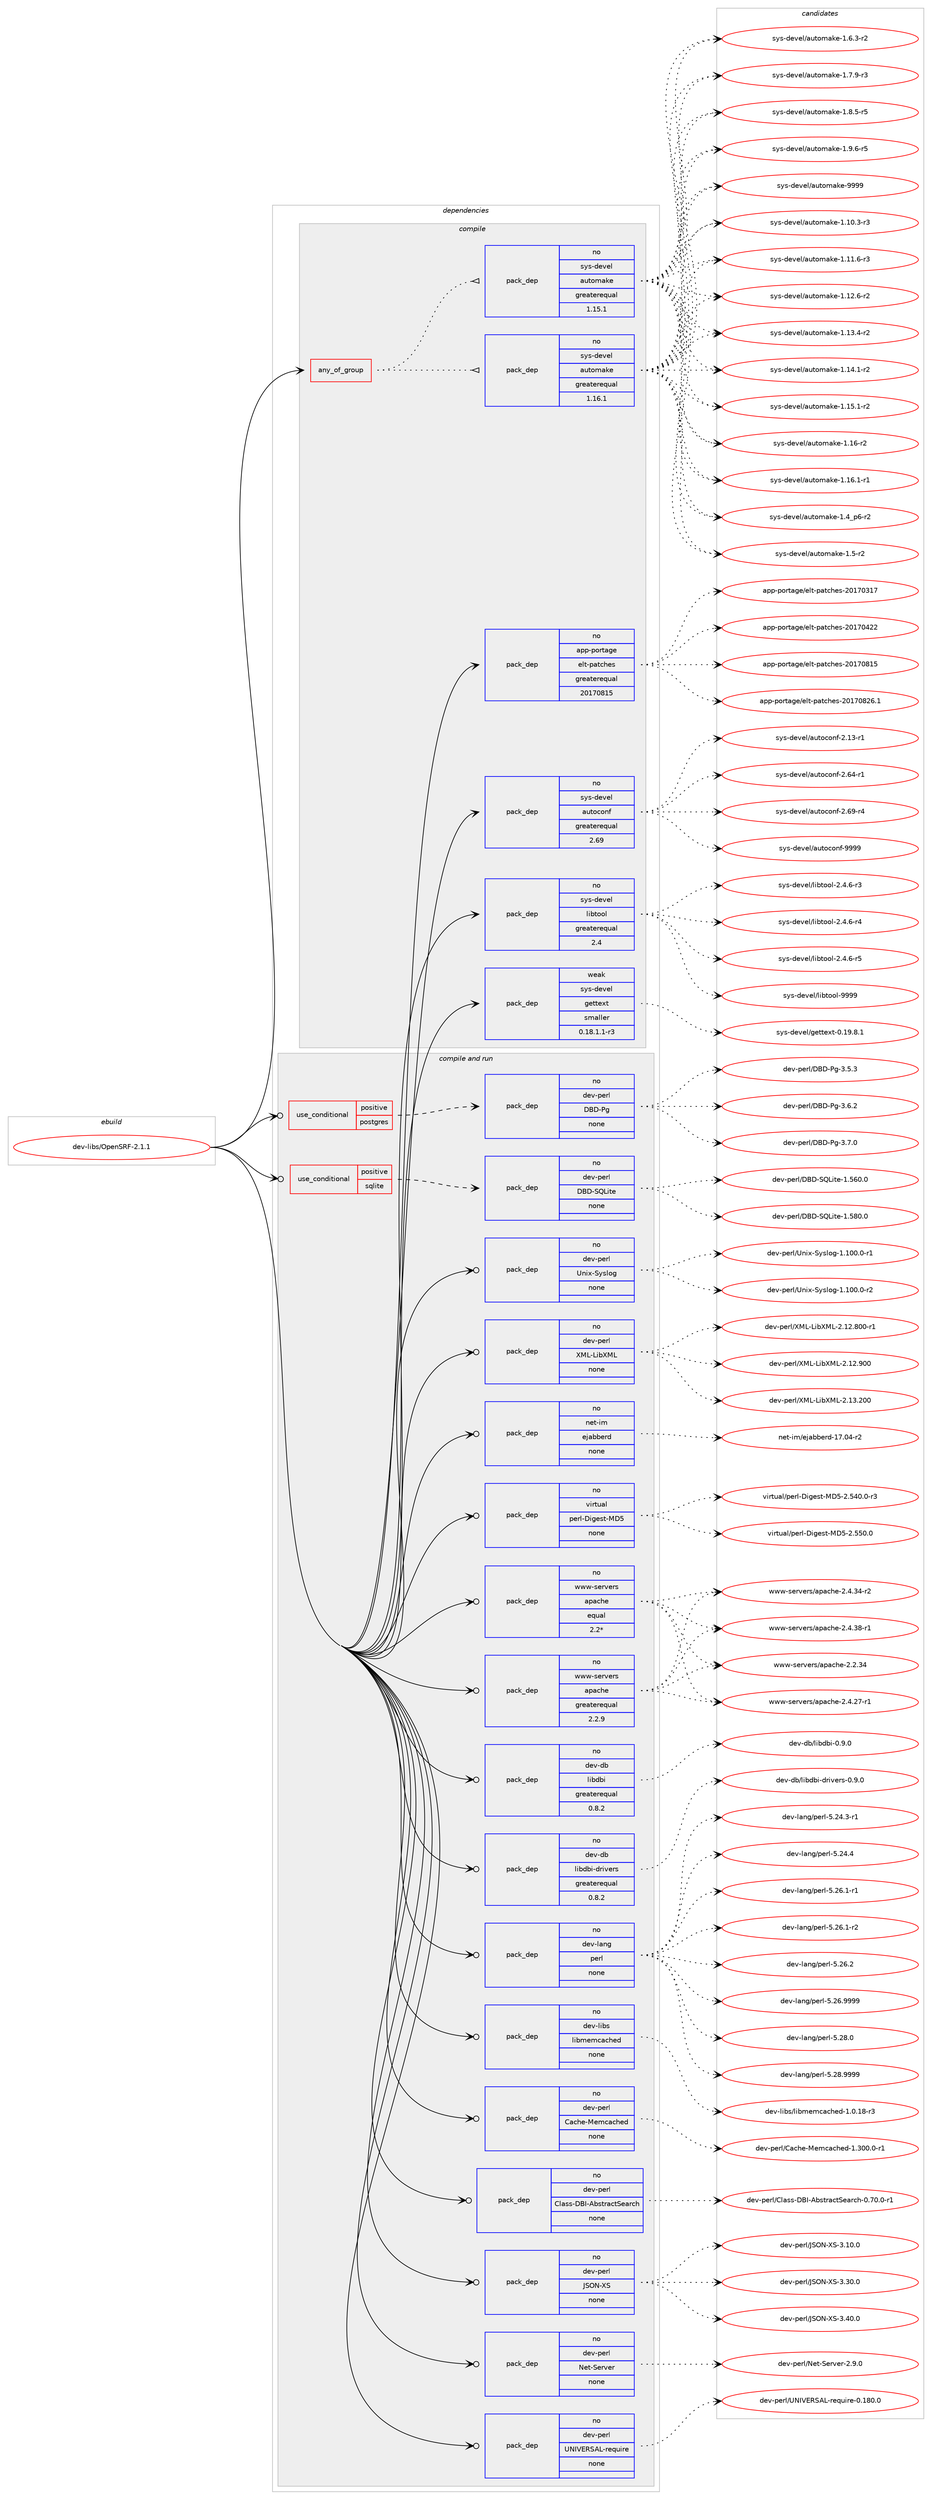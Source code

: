 digraph prolog {

# *************
# Graph options
# *************

newrank=true;
concentrate=true;
compound=true;
graph [rankdir=LR,fontname=Helvetica,fontsize=10,ranksep=1.5];#, ranksep=2.5, nodesep=0.2];
edge  [arrowhead=vee];
node  [fontname=Helvetica,fontsize=10];

# **********
# The ebuild
# **********

subgraph cluster_leftcol {
color=gray;
rank=same;
label=<<i>ebuild</i>>;
id [label="dev-libs/OpenSRF-2.1.1", color=red, width=4, href="../dev-libs/OpenSRF-2.1.1.svg"];
}

# ****************
# The dependencies
# ****************

subgraph cluster_midcol {
color=gray;
label=<<i>dependencies</i>>;
subgraph cluster_compile {
fillcolor="#eeeeee";
style=filled;
label=<<i>compile</i>>;
subgraph any22094 {
dependency1363913 [label=<<TABLE BORDER="0" CELLBORDER="1" CELLSPACING="0" CELLPADDING="4"><TR><TD CELLPADDING="10">any_of_group</TD></TR></TABLE>>, shape=none, color=red];subgraph pack976092 {
dependency1363914 [label=<<TABLE BORDER="0" CELLBORDER="1" CELLSPACING="0" CELLPADDING="4" WIDTH="220"><TR><TD ROWSPAN="6" CELLPADDING="30">pack_dep</TD></TR><TR><TD WIDTH="110">no</TD></TR><TR><TD>sys-devel</TD></TR><TR><TD>automake</TD></TR><TR><TD>greaterequal</TD></TR><TR><TD>1.16.1</TD></TR></TABLE>>, shape=none, color=blue];
}
dependency1363913:e -> dependency1363914:w [weight=20,style="dotted",arrowhead="oinv"];
subgraph pack976093 {
dependency1363915 [label=<<TABLE BORDER="0" CELLBORDER="1" CELLSPACING="0" CELLPADDING="4" WIDTH="220"><TR><TD ROWSPAN="6" CELLPADDING="30">pack_dep</TD></TR><TR><TD WIDTH="110">no</TD></TR><TR><TD>sys-devel</TD></TR><TR><TD>automake</TD></TR><TR><TD>greaterequal</TD></TR><TR><TD>1.15.1</TD></TR></TABLE>>, shape=none, color=blue];
}
dependency1363913:e -> dependency1363915:w [weight=20,style="dotted",arrowhead="oinv"];
}
id:e -> dependency1363913:w [weight=20,style="solid",arrowhead="vee"];
subgraph pack976094 {
dependency1363916 [label=<<TABLE BORDER="0" CELLBORDER="1" CELLSPACING="0" CELLPADDING="4" WIDTH="220"><TR><TD ROWSPAN="6" CELLPADDING="30">pack_dep</TD></TR><TR><TD WIDTH="110">no</TD></TR><TR><TD>app-portage</TD></TR><TR><TD>elt-patches</TD></TR><TR><TD>greaterequal</TD></TR><TR><TD>20170815</TD></TR></TABLE>>, shape=none, color=blue];
}
id:e -> dependency1363916:w [weight=20,style="solid",arrowhead="vee"];
subgraph pack976095 {
dependency1363917 [label=<<TABLE BORDER="0" CELLBORDER="1" CELLSPACING="0" CELLPADDING="4" WIDTH="220"><TR><TD ROWSPAN="6" CELLPADDING="30">pack_dep</TD></TR><TR><TD WIDTH="110">no</TD></TR><TR><TD>sys-devel</TD></TR><TR><TD>autoconf</TD></TR><TR><TD>greaterequal</TD></TR><TR><TD>2.69</TD></TR></TABLE>>, shape=none, color=blue];
}
id:e -> dependency1363917:w [weight=20,style="solid",arrowhead="vee"];
subgraph pack976096 {
dependency1363918 [label=<<TABLE BORDER="0" CELLBORDER="1" CELLSPACING="0" CELLPADDING="4" WIDTH="220"><TR><TD ROWSPAN="6" CELLPADDING="30">pack_dep</TD></TR><TR><TD WIDTH="110">no</TD></TR><TR><TD>sys-devel</TD></TR><TR><TD>libtool</TD></TR><TR><TD>greaterequal</TD></TR><TR><TD>2.4</TD></TR></TABLE>>, shape=none, color=blue];
}
id:e -> dependency1363918:w [weight=20,style="solid",arrowhead="vee"];
subgraph pack976097 {
dependency1363919 [label=<<TABLE BORDER="0" CELLBORDER="1" CELLSPACING="0" CELLPADDING="4" WIDTH="220"><TR><TD ROWSPAN="6" CELLPADDING="30">pack_dep</TD></TR><TR><TD WIDTH="110">weak</TD></TR><TR><TD>sys-devel</TD></TR><TR><TD>gettext</TD></TR><TR><TD>smaller</TD></TR><TR><TD>0.18.1.1-r3</TD></TR></TABLE>>, shape=none, color=blue];
}
id:e -> dependency1363919:w [weight=20,style="solid",arrowhead="vee"];
}
subgraph cluster_compileandrun {
fillcolor="#eeeeee";
style=filled;
label=<<i>compile and run</i>>;
subgraph cond365175 {
dependency1363920 [label=<<TABLE BORDER="0" CELLBORDER="1" CELLSPACING="0" CELLPADDING="4"><TR><TD ROWSPAN="3" CELLPADDING="10">use_conditional</TD></TR><TR><TD>positive</TD></TR><TR><TD>postgres</TD></TR></TABLE>>, shape=none, color=red];
subgraph pack976098 {
dependency1363921 [label=<<TABLE BORDER="0" CELLBORDER="1" CELLSPACING="0" CELLPADDING="4" WIDTH="220"><TR><TD ROWSPAN="6" CELLPADDING="30">pack_dep</TD></TR><TR><TD WIDTH="110">no</TD></TR><TR><TD>dev-perl</TD></TR><TR><TD>DBD-Pg</TD></TR><TR><TD>none</TD></TR><TR><TD></TD></TR></TABLE>>, shape=none, color=blue];
}
dependency1363920:e -> dependency1363921:w [weight=20,style="dashed",arrowhead="vee"];
}
id:e -> dependency1363920:w [weight=20,style="solid",arrowhead="odotvee"];
subgraph cond365176 {
dependency1363922 [label=<<TABLE BORDER="0" CELLBORDER="1" CELLSPACING="0" CELLPADDING="4"><TR><TD ROWSPAN="3" CELLPADDING="10">use_conditional</TD></TR><TR><TD>positive</TD></TR><TR><TD>sqlite</TD></TR></TABLE>>, shape=none, color=red];
subgraph pack976099 {
dependency1363923 [label=<<TABLE BORDER="0" CELLBORDER="1" CELLSPACING="0" CELLPADDING="4" WIDTH="220"><TR><TD ROWSPAN="6" CELLPADDING="30">pack_dep</TD></TR><TR><TD WIDTH="110">no</TD></TR><TR><TD>dev-perl</TD></TR><TR><TD>DBD-SQLite</TD></TR><TR><TD>none</TD></TR><TR><TD></TD></TR></TABLE>>, shape=none, color=blue];
}
dependency1363922:e -> dependency1363923:w [weight=20,style="dashed",arrowhead="vee"];
}
id:e -> dependency1363922:w [weight=20,style="solid",arrowhead="odotvee"];
subgraph pack976100 {
dependency1363924 [label=<<TABLE BORDER="0" CELLBORDER="1" CELLSPACING="0" CELLPADDING="4" WIDTH="220"><TR><TD ROWSPAN="6" CELLPADDING="30">pack_dep</TD></TR><TR><TD WIDTH="110">no</TD></TR><TR><TD>dev-db</TD></TR><TR><TD>libdbi</TD></TR><TR><TD>greaterequal</TD></TR><TR><TD>0.8.2</TD></TR></TABLE>>, shape=none, color=blue];
}
id:e -> dependency1363924:w [weight=20,style="solid",arrowhead="odotvee"];
subgraph pack976101 {
dependency1363925 [label=<<TABLE BORDER="0" CELLBORDER="1" CELLSPACING="0" CELLPADDING="4" WIDTH="220"><TR><TD ROWSPAN="6" CELLPADDING="30">pack_dep</TD></TR><TR><TD WIDTH="110">no</TD></TR><TR><TD>dev-db</TD></TR><TR><TD>libdbi-drivers</TD></TR><TR><TD>greaterequal</TD></TR><TR><TD>0.8.2</TD></TR></TABLE>>, shape=none, color=blue];
}
id:e -> dependency1363925:w [weight=20,style="solid",arrowhead="odotvee"];
subgraph pack976102 {
dependency1363926 [label=<<TABLE BORDER="0" CELLBORDER="1" CELLSPACING="0" CELLPADDING="4" WIDTH="220"><TR><TD ROWSPAN="6" CELLPADDING="30">pack_dep</TD></TR><TR><TD WIDTH="110">no</TD></TR><TR><TD>dev-lang</TD></TR><TR><TD>perl</TD></TR><TR><TD>none</TD></TR><TR><TD></TD></TR></TABLE>>, shape=none, color=blue];
}
id:e -> dependency1363926:w [weight=20,style="solid",arrowhead="odotvee"];
subgraph pack976103 {
dependency1363927 [label=<<TABLE BORDER="0" CELLBORDER="1" CELLSPACING="0" CELLPADDING="4" WIDTH="220"><TR><TD ROWSPAN="6" CELLPADDING="30">pack_dep</TD></TR><TR><TD WIDTH="110">no</TD></TR><TR><TD>dev-libs</TD></TR><TR><TD>libmemcached</TD></TR><TR><TD>none</TD></TR><TR><TD></TD></TR></TABLE>>, shape=none, color=blue];
}
id:e -> dependency1363927:w [weight=20,style="solid",arrowhead="odotvee"];
subgraph pack976104 {
dependency1363928 [label=<<TABLE BORDER="0" CELLBORDER="1" CELLSPACING="0" CELLPADDING="4" WIDTH="220"><TR><TD ROWSPAN="6" CELLPADDING="30">pack_dep</TD></TR><TR><TD WIDTH="110">no</TD></TR><TR><TD>dev-perl</TD></TR><TR><TD>Cache-Memcached</TD></TR><TR><TD>none</TD></TR><TR><TD></TD></TR></TABLE>>, shape=none, color=blue];
}
id:e -> dependency1363928:w [weight=20,style="solid",arrowhead="odotvee"];
subgraph pack976105 {
dependency1363929 [label=<<TABLE BORDER="0" CELLBORDER="1" CELLSPACING="0" CELLPADDING="4" WIDTH="220"><TR><TD ROWSPAN="6" CELLPADDING="30">pack_dep</TD></TR><TR><TD WIDTH="110">no</TD></TR><TR><TD>dev-perl</TD></TR><TR><TD>Class-DBI-AbstractSearch</TD></TR><TR><TD>none</TD></TR><TR><TD></TD></TR></TABLE>>, shape=none, color=blue];
}
id:e -> dependency1363929:w [weight=20,style="solid",arrowhead="odotvee"];
subgraph pack976106 {
dependency1363930 [label=<<TABLE BORDER="0" CELLBORDER="1" CELLSPACING="0" CELLPADDING="4" WIDTH="220"><TR><TD ROWSPAN="6" CELLPADDING="30">pack_dep</TD></TR><TR><TD WIDTH="110">no</TD></TR><TR><TD>dev-perl</TD></TR><TR><TD>JSON-XS</TD></TR><TR><TD>none</TD></TR><TR><TD></TD></TR></TABLE>>, shape=none, color=blue];
}
id:e -> dependency1363930:w [weight=20,style="solid",arrowhead="odotvee"];
subgraph pack976107 {
dependency1363931 [label=<<TABLE BORDER="0" CELLBORDER="1" CELLSPACING="0" CELLPADDING="4" WIDTH="220"><TR><TD ROWSPAN="6" CELLPADDING="30">pack_dep</TD></TR><TR><TD WIDTH="110">no</TD></TR><TR><TD>dev-perl</TD></TR><TR><TD>Net-Server</TD></TR><TR><TD>none</TD></TR><TR><TD></TD></TR></TABLE>>, shape=none, color=blue];
}
id:e -> dependency1363931:w [weight=20,style="solid",arrowhead="odotvee"];
subgraph pack976108 {
dependency1363932 [label=<<TABLE BORDER="0" CELLBORDER="1" CELLSPACING="0" CELLPADDING="4" WIDTH="220"><TR><TD ROWSPAN="6" CELLPADDING="30">pack_dep</TD></TR><TR><TD WIDTH="110">no</TD></TR><TR><TD>dev-perl</TD></TR><TR><TD>UNIVERSAL-require</TD></TR><TR><TD>none</TD></TR><TR><TD></TD></TR></TABLE>>, shape=none, color=blue];
}
id:e -> dependency1363932:w [weight=20,style="solid",arrowhead="odotvee"];
subgraph pack976109 {
dependency1363933 [label=<<TABLE BORDER="0" CELLBORDER="1" CELLSPACING="0" CELLPADDING="4" WIDTH="220"><TR><TD ROWSPAN="6" CELLPADDING="30">pack_dep</TD></TR><TR><TD WIDTH="110">no</TD></TR><TR><TD>dev-perl</TD></TR><TR><TD>Unix-Syslog</TD></TR><TR><TD>none</TD></TR><TR><TD></TD></TR></TABLE>>, shape=none, color=blue];
}
id:e -> dependency1363933:w [weight=20,style="solid",arrowhead="odotvee"];
subgraph pack976110 {
dependency1363934 [label=<<TABLE BORDER="0" CELLBORDER="1" CELLSPACING="0" CELLPADDING="4" WIDTH="220"><TR><TD ROWSPAN="6" CELLPADDING="30">pack_dep</TD></TR><TR><TD WIDTH="110">no</TD></TR><TR><TD>dev-perl</TD></TR><TR><TD>XML-LibXML</TD></TR><TR><TD>none</TD></TR><TR><TD></TD></TR></TABLE>>, shape=none, color=blue];
}
id:e -> dependency1363934:w [weight=20,style="solid",arrowhead="odotvee"];
subgraph pack976111 {
dependency1363935 [label=<<TABLE BORDER="0" CELLBORDER="1" CELLSPACING="0" CELLPADDING="4" WIDTH="220"><TR><TD ROWSPAN="6" CELLPADDING="30">pack_dep</TD></TR><TR><TD WIDTH="110">no</TD></TR><TR><TD>net-im</TD></TR><TR><TD>ejabberd</TD></TR><TR><TD>none</TD></TR><TR><TD></TD></TR></TABLE>>, shape=none, color=blue];
}
id:e -> dependency1363935:w [weight=20,style="solid",arrowhead="odotvee"];
subgraph pack976112 {
dependency1363936 [label=<<TABLE BORDER="0" CELLBORDER="1" CELLSPACING="0" CELLPADDING="4" WIDTH="220"><TR><TD ROWSPAN="6" CELLPADDING="30">pack_dep</TD></TR><TR><TD WIDTH="110">no</TD></TR><TR><TD>virtual</TD></TR><TR><TD>perl-Digest-MD5</TD></TR><TR><TD>none</TD></TR><TR><TD></TD></TR></TABLE>>, shape=none, color=blue];
}
id:e -> dependency1363936:w [weight=20,style="solid",arrowhead="odotvee"];
subgraph pack976113 {
dependency1363937 [label=<<TABLE BORDER="0" CELLBORDER="1" CELLSPACING="0" CELLPADDING="4" WIDTH="220"><TR><TD ROWSPAN="6" CELLPADDING="30">pack_dep</TD></TR><TR><TD WIDTH="110">no</TD></TR><TR><TD>www-servers</TD></TR><TR><TD>apache</TD></TR><TR><TD>equal</TD></TR><TR><TD>2.2*</TD></TR></TABLE>>, shape=none, color=blue];
}
id:e -> dependency1363937:w [weight=20,style="solid",arrowhead="odotvee"];
subgraph pack976114 {
dependency1363938 [label=<<TABLE BORDER="0" CELLBORDER="1" CELLSPACING="0" CELLPADDING="4" WIDTH="220"><TR><TD ROWSPAN="6" CELLPADDING="30">pack_dep</TD></TR><TR><TD WIDTH="110">no</TD></TR><TR><TD>www-servers</TD></TR><TR><TD>apache</TD></TR><TR><TD>greaterequal</TD></TR><TR><TD>2.2.9</TD></TR></TABLE>>, shape=none, color=blue];
}
id:e -> dependency1363938:w [weight=20,style="solid",arrowhead="odotvee"];
}
subgraph cluster_run {
fillcolor="#eeeeee";
style=filled;
label=<<i>run</i>>;
}
}

# **************
# The candidates
# **************

subgraph cluster_choices {
rank=same;
color=gray;
label=<<i>candidates</i>>;

subgraph choice976092 {
color=black;
nodesep=1;
choice11512111545100101118101108479711711611110997107101454946494846514511451 [label="sys-devel/automake-1.10.3-r3", color=red, width=4,href="../sys-devel/automake-1.10.3-r3.svg"];
choice11512111545100101118101108479711711611110997107101454946494946544511451 [label="sys-devel/automake-1.11.6-r3", color=red, width=4,href="../sys-devel/automake-1.11.6-r3.svg"];
choice11512111545100101118101108479711711611110997107101454946495046544511450 [label="sys-devel/automake-1.12.6-r2", color=red, width=4,href="../sys-devel/automake-1.12.6-r2.svg"];
choice11512111545100101118101108479711711611110997107101454946495146524511450 [label="sys-devel/automake-1.13.4-r2", color=red, width=4,href="../sys-devel/automake-1.13.4-r2.svg"];
choice11512111545100101118101108479711711611110997107101454946495246494511450 [label="sys-devel/automake-1.14.1-r2", color=red, width=4,href="../sys-devel/automake-1.14.1-r2.svg"];
choice11512111545100101118101108479711711611110997107101454946495346494511450 [label="sys-devel/automake-1.15.1-r2", color=red, width=4,href="../sys-devel/automake-1.15.1-r2.svg"];
choice1151211154510010111810110847971171161111099710710145494649544511450 [label="sys-devel/automake-1.16-r2", color=red, width=4,href="../sys-devel/automake-1.16-r2.svg"];
choice11512111545100101118101108479711711611110997107101454946495446494511449 [label="sys-devel/automake-1.16.1-r1", color=red, width=4,href="../sys-devel/automake-1.16.1-r1.svg"];
choice115121115451001011181011084797117116111109971071014549465295112544511450 [label="sys-devel/automake-1.4_p6-r2", color=red, width=4,href="../sys-devel/automake-1.4_p6-r2.svg"];
choice11512111545100101118101108479711711611110997107101454946534511450 [label="sys-devel/automake-1.5-r2", color=red, width=4,href="../sys-devel/automake-1.5-r2.svg"];
choice115121115451001011181011084797117116111109971071014549465446514511450 [label="sys-devel/automake-1.6.3-r2", color=red, width=4,href="../sys-devel/automake-1.6.3-r2.svg"];
choice115121115451001011181011084797117116111109971071014549465546574511451 [label="sys-devel/automake-1.7.9-r3", color=red, width=4,href="../sys-devel/automake-1.7.9-r3.svg"];
choice115121115451001011181011084797117116111109971071014549465646534511453 [label="sys-devel/automake-1.8.5-r5", color=red, width=4,href="../sys-devel/automake-1.8.5-r5.svg"];
choice115121115451001011181011084797117116111109971071014549465746544511453 [label="sys-devel/automake-1.9.6-r5", color=red, width=4,href="../sys-devel/automake-1.9.6-r5.svg"];
choice115121115451001011181011084797117116111109971071014557575757 [label="sys-devel/automake-9999", color=red, width=4,href="../sys-devel/automake-9999.svg"];
dependency1363914:e -> choice11512111545100101118101108479711711611110997107101454946494846514511451:w [style=dotted,weight="100"];
dependency1363914:e -> choice11512111545100101118101108479711711611110997107101454946494946544511451:w [style=dotted,weight="100"];
dependency1363914:e -> choice11512111545100101118101108479711711611110997107101454946495046544511450:w [style=dotted,weight="100"];
dependency1363914:e -> choice11512111545100101118101108479711711611110997107101454946495146524511450:w [style=dotted,weight="100"];
dependency1363914:e -> choice11512111545100101118101108479711711611110997107101454946495246494511450:w [style=dotted,weight="100"];
dependency1363914:e -> choice11512111545100101118101108479711711611110997107101454946495346494511450:w [style=dotted,weight="100"];
dependency1363914:e -> choice1151211154510010111810110847971171161111099710710145494649544511450:w [style=dotted,weight="100"];
dependency1363914:e -> choice11512111545100101118101108479711711611110997107101454946495446494511449:w [style=dotted,weight="100"];
dependency1363914:e -> choice115121115451001011181011084797117116111109971071014549465295112544511450:w [style=dotted,weight="100"];
dependency1363914:e -> choice11512111545100101118101108479711711611110997107101454946534511450:w [style=dotted,weight="100"];
dependency1363914:e -> choice115121115451001011181011084797117116111109971071014549465446514511450:w [style=dotted,weight="100"];
dependency1363914:e -> choice115121115451001011181011084797117116111109971071014549465546574511451:w [style=dotted,weight="100"];
dependency1363914:e -> choice115121115451001011181011084797117116111109971071014549465646534511453:w [style=dotted,weight="100"];
dependency1363914:e -> choice115121115451001011181011084797117116111109971071014549465746544511453:w [style=dotted,weight="100"];
dependency1363914:e -> choice115121115451001011181011084797117116111109971071014557575757:w [style=dotted,weight="100"];
}
subgraph choice976093 {
color=black;
nodesep=1;
choice11512111545100101118101108479711711611110997107101454946494846514511451 [label="sys-devel/automake-1.10.3-r3", color=red, width=4,href="../sys-devel/automake-1.10.3-r3.svg"];
choice11512111545100101118101108479711711611110997107101454946494946544511451 [label="sys-devel/automake-1.11.6-r3", color=red, width=4,href="../sys-devel/automake-1.11.6-r3.svg"];
choice11512111545100101118101108479711711611110997107101454946495046544511450 [label="sys-devel/automake-1.12.6-r2", color=red, width=4,href="../sys-devel/automake-1.12.6-r2.svg"];
choice11512111545100101118101108479711711611110997107101454946495146524511450 [label="sys-devel/automake-1.13.4-r2", color=red, width=4,href="../sys-devel/automake-1.13.4-r2.svg"];
choice11512111545100101118101108479711711611110997107101454946495246494511450 [label="sys-devel/automake-1.14.1-r2", color=red, width=4,href="../sys-devel/automake-1.14.1-r2.svg"];
choice11512111545100101118101108479711711611110997107101454946495346494511450 [label="sys-devel/automake-1.15.1-r2", color=red, width=4,href="../sys-devel/automake-1.15.1-r2.svg"];
choice1151211154510010111810110847971171161111099710710145494649544511450 [label="sys-devel/automake-1.16-r2", color=red, width=4,href="../sys-devel/automake-1.16-r2.svg"];
choice11512111545100101118101108479711711611110997107101454946495446494511449 [label="sys-devel/automake-1.16.1-r1", color=red, width=4,href="../sys-devel/automake-1.16.1-r1.svg"];
choice115121115451001011181011084797117116111109971071014549465295112544511450 [label="sys-devel/automake-1.4_p6-r2", color=red, width=4,href="../sys-devel/automake-1.4_p6-r2.svg"];
choice11512111545100101118101108479711711611110997107101454946534511450 [label="sys-devel/automake-1.5-r2", color=red, width=4,href="../sys-devel/automake-1.5-r2.svg"];
choice115121115451001011181011084797117116111109971071014549465446514511450 [label="sys-devel/automake-1.6.3-r2", color=red, width=4,href="../sys-devel/automake-1.6.3-r2.svg"];
choice115121115451001011181011084797117116111109971071014549465546574511451 [label="sys-devel/automake-1.7.9-r3", color=red, width=4,href="../sys-devel/automake-1.7.9-r3.svg"];
choice115121115451001011181011084797117116111109971071014549465646534511453 [label="sys-devel/automake-1.8.5-r5", color=red, width=4,href="../sys-devel/automake-1.8.5-r5.svg"];
choice115121115451001011181011084797117116111109971071014549465746544511453 [label="sys-devel/automake-1.9.6-r5", color=red, width=4,href="../sys-devel/automake-1.9.6-r5.svg"];
choice115121115451001011181011084797117116111109971071014557575757 [label="sys-devel/automake-9999", color=red, width=4,href="../sys-devel/automake-9999.svg"];
dependency1363915:e -> choice11512111545100101118101108479711711611110997107101454946494846514511451:w [style=dotted,weight="100"];
dependency1363915:e -> choice11512111545100101118101108479711711611110997107101454946494946544511451:w [style=dotted,weight="100"];
dependency1363915:e -> choice11512111545100101118101108479711711611110997107101454946495046544511450:w [style=dotted,weight="100"];
dependency1363915:e -> choice11512111545100101118101108479711711611110997107101454946495146524511450:w [style=dotted,weight="100"];
dependency1363915:e -> choice11512111545100101118101108479711711611110997107101454946495246494511450:w [style=dotted,weight="100"];
dependency1363915:e -> choice11512111545100101118101108479711711611110997107101454946495346494511450:w [style=dotted,weight="100"];
dependency1363915:e -> choice1151211154510010111810110847971171161111099710710145494649544511450:w [style=dotted,weight="100"];
dependency1363915:e -> choice11512111545100101118101108479711711611110997107101454946495446494511449:w [style=dotted,weight="100"];
dependency1363915:e -> choice115121115451001011181011084797117116111109971071014549465295112544511450:w [style=dotted,weight="100"];
dependency1363915:e -> choice11512111545100101118101108479711711611110997107101454946534511450:w [style=dotted,weight="100"];
dependency1363915:e -> choice115121115451001011181011084797117116111109971071014549465446514511450:w [style=dotted,weight="100"];
dependency1363915:e -> choice115121115451001011181011084797117116111109971071014549465546574511451:w [style=dotted,weight="100"];
dependency1363915:e -> choice115121115451001011181011084797117116111109971071014549465646534511453:w [style=dotted,weight="100"];
dependency1363915:e -> choice115121115451001011181011084797117116111109971071014549465746544511453:w [style=dotted,weight="100"];
dependency1363915:e -> choice115121115451001011181011084797117116111109971071014557575757:w [style=dotted,weight="100"];
}
subgraph choice976094 {
color=black;
nodesep=1;
choice97112112451121111141169710310147101108116451129711699104101115455048495548514955 [label="app-portage/elt-patches-20170317", color=red, width=4,href="../app-portage/elt-patches-20170317.svg"];
choice97112112451121111141169710310147101108116451129711699104101115455048495548525050 [label="app-portage/elt-patches-20170422", color=red, width=4,href="../app-portage/elt-patches-20170422.svg"];
choice97112112451121111141169710310147101108116451129711699104101115455048495548564953 [label="app-portage/elt-patches-20170815", color=red, width=4,href="../app-portage/elt-patches-20170815.svg"];
choice971121124511211111411697103101471011081164511297116991041011154550484955485650544649 [label="app-portage/elt-patches-20170826.1", color=red, width=4,href="../app-portage/elt-patches-20170826.1.svg"];
dependency1363916:e -> choice97112112451121111141169710310147101108116451129711699104101115455048495548514955:w [style=dotted,weight="100"];
dependency1363916:e -> choice97112112451121111141169710310147101108116451129711699104101115455048495548525050:w [style=dotted,weight="100"];
dependency1363916:e -> choice97112112451121111141169710310147101108116451129711699104101115455048495548564953:w [style=dotted,weight="100"];
dependency1363916:e -> choice971121124511211111411697103101471011081164511297116991041011154550484955485650544649:w [style=dotted,weight="100"];
}
subgraph choice976095 {
color=black;
nodesep=1;
choice1151211154510010111810110847971171161119911111010245504649514511449 [label="sys-devel/autoconf-2.13-r1", color=red, width=4,href="../sys-devel/autoconf-2.13-r1.svg"];
choice1151211154510010111810110847971171161119911111010245504654524511449 [label="sys-devel/autoconf-2.64-r1", color=red, width=4,href="../sys-devel/autoconf-2.64-r1.svg"];
choice1151211154510010111810110847971171161119911111010245504654574511452 [label="sys-devel/autoconf-2.69-r4", color=red, width=4,href="../sys-devel/autoconf-2.69-r4.svg"];
choice115121115451001011181011084797117116111991111101024557575757 [label="sys-devel/autoconf-9999", color=red, width=4,href="../sys-devel/autoconf-9999.svg"];
dependency1363917:e -> choice1151211154510010111810110847971171161119911111010245504649514511449:w [style=dotted,weight="100"];
dependency1363917:e -> choice1151211154510010111810110847971171161119911111010245504654524511449:w [style=dotted,weight="100"];
dependency1363917:e -> choice1151211154510010111810110847971171161119911111010245504654574511452:w [style=dotted,weight="100"];
dependency1363917:e -> choice115121115451001011181011084797117116111991111101024557575757:w [style=dotted,weight="100"];
}
subgraph choice976096 {
color=black;
nodesep=1;
choice1151211154510010111810110847108105981161111111084550465246544511451 [label="sys-devel/libtool-2.4.6-r3", color=red, width=4,href="../sys-devel/libtool-2.4.6-r3.svg"];
choice1151211154510010111810110847108105981161111111084550465246544511452 [label="sys-devel/libtool-2.4.6-r4", color=red, width=4,href="../sys-devel/libtool-2.4.6-r4.svg"];
choice1151211154510010111810110847108105981161111111084550465246544511453 [label="sys-devel/libtool-2.4.6-r5", color=red, width=4,href="../sys-devel/libtool-2.4.6-r5.svg"];
choice1151211154510010111810110847108105981161111111084557575757 [label="sys-devel/libtool-9999", color=red, width=4,href="../sys-devel/libtool-9999.svg"];
dependency1363918:e -> choice1151211154510010111810110847108105981161111111084550465246544511451:w [style=dotted,weight="100"];
dependency1363918:e -> choice1151211154510010111810110847108105981161111111084550465246544511452:w [style=dotted,weight="100"];
dependency1363918:e -> choice1151211154510010111810110847108105981161111111084550465246544511453:w [style=dotted,weight="100"];
dependency1363918:e -> choice1151211154510010111810110847108105981161111111084557575757:w [style=dotted,weight="100"];
}
subgraph choice976097 {
color=black;
nodesep=1;
choice1151211154510010111810110847103101116116101120116454846495746564649 [label="sys-devel/gettext-0.19.8.1", color=red, width=4,href="../sys-devel/gettext-0.19.8.1.svg"];
dependency1363919:e -> choice1151211154510010111810110847103101116116101120116454846495746564649:w [style=dotted,weight="100"];
}
subgraph choice976098 {
color=black;
nodesep=1;
choice10010111845112101114108476866684580103455146534651 [label="dev-perl/DBD-Pg-3.5.3", color=red, width=4,href="../dev-perl/DBD-Pg-3.5.3.svg"];
choice10010111845112101114108476866684580103455146544650 [label="dev-perl/DBD-Pg-3.6.2", color=red, width=4,href="../dev-perl/DBD-Pg-3.6.2.svg"];
choice10010111845112101114108476866684580103455146554648 [label="dev-perl/DBD-Pg-3.7.0", color=red, width=4,href="../dev-perl/DBD-Pg-3.7.0.svg"];
dependency1363921:e -> choice10010111845112101114108476866684580103455146534651:w [style=dotted,weight="100"];
dependency1363921:e -> choice10010111845112101114108476866684580103455146544650:w [style=dotted,weight="100"];
dependency1363921:e -> choice10010111845112101114108476866684580103455146554648:w [style=dotted,weight="100"];
}
subgraph choice976099 {
color=black;
nodesep=1;
choice1001011184511210111410847686668458381761051161014549465354484648 [label="dev-perl/DBD-SQLite-1.560.0", color=red, width=4,href="../dev-perl/DBD-SQLite-1.560.0.svg"];
choice1001011184511210111410847686668458381761051161014549465356484648 [label="dev-perl/DBD-SQLite-1.580.0", color=red, width=4,href="../dev-perl/DBD-SQLite-1.580.0.svg"];
dependency1363923:e -> choice1001011184511210111410847686668458381761051161014549465354484648:w [style=dotted,weight="100"];
dependency1363923:e -> choice1001011184511210111410847686668458381761051161014549465356484648:w [style=dotted,weight="100"];
}
subgraph choice976100 {
color=black;
nodesep=1;
choice1001011184510098471081059810098105454846574648 [label="dev-db/libdbi-0.9.0", color=red, width=4,href="../dev-db/libdbi-0.9.0.svg"];
dependency1363924:e -> choice1001011184510098471081059810098105454846574648:w [style=dotted,weight="100"];
}
subgraph choice976101 {
color=black;
nodesep=1;
choice100101118451009847108105981009810545100114105118101114115454846574648 [label="dev-db/libdbi-drivers-0.9.0", color=red, width=4,href="../dev-db/libdbi-drivers-0.9.0.svg"];
dependency1363925:e -> choice100101118451009847108105981009810545100114105118101114115454846574648:w [style=dotted,weight="100"];
}
subgraph choice976102 {
color=black;
nodesep=1;
choice100101118451089711010347112101114108455346505246514511449 [label="dev-lang/perl-5.24.3-r1", color=red, width=4,href="../dev-lang/perl-5.24.3-r1.svg"];
choice10010111845108971101034711210111410845534650524652 [label="dev-lang/perl-5.24.4", color=red, width=4,href="../dev-lang/perl-5.24.4.svg"];
choice100101118451089711010347112101114108455346505446494511449 [label="dev-lang/perl-5.26.1-r1", color=red, width=4,href="../dev-lang/perl-5.26.1-r1.svg"];
choice100101118451089711010347112101114108455346505446494511450 [label="dev-lang/perl-5.26.1-r2", color=red, width=4,href="../dev-lang/perl-5.26.1-r2.svg"];
choice10010111845108971101034711210111410845534650544650 [label="dev-lang/perl-5.26.2", color=red, width=4,href="../dev-lang/perl-5.26.2.svg"];
choice10010111845108971101034711210111410845534650544657575757 [label="dev-lang/perl-5.26.9999", color=red, width=4,href="../dev-lang/perl-5.26.9999.svg"];
choice10010111845108971101034711210111410845534650564648 [label="dev-lang/perl-5.28.0", color=red, width=4,href="../dev-lang/perl-5.28.0.svg"];
choice10010111845108971101034711210111410845534650564657575757 [label="dev-lang/perl-5.28.9999", color=red, width=4,href="../dev-lang/perl-5.28.9999.svg"];
dependency1363926:e -> choice100101118451089711010347112101114108455346505246514511449:w [style=dotted,weight="100"];
dependency1363926:e -> choice10010111845108971101034711210111410845534650524652:w [style=dotted,weight="100"];
dependency1363926:e -> choice100101118451089711010347112101114108455346505446494511449:w [style=dotted,weight="100"];
dependency1363926:e -> choice100101118451089711010347112101114108455346505446494511450:w [style=dotted,weight="100"];
dependency1363926:e -> choice10010111845108971101034711210111410845534650544650:w [style=dotted,weight="100"];
dependency1363926:e -> choice10010111845108971101034711210111410845534650544657575757:w [style=dotted,weight="100"];
dependency1363926:e -> choice10010111845108971101034711210111410845534650564648:w [style=dotted,weight="100"];
dependency1363926:e -> choice10010111845108971101034711210111410845534650564657575757:w [style=dotted,weight="100"];
}
subgraph choice976103 {
color=black;
nodesep=1;
choice10010111845108105981154710810598109101109999799104101100454946484649564511451 [label="dev-libs/libmemcached-1.0.18-r3", color=red, width=4,href="../dev-libs/libmemcached-1.0.18-r3.svg"];
dependency1363927:e -> choice10010111845108105981154710810598109101109999799104101100454946484649564511451:w [style=dotted,weight="100"];
}
subgraph choice976104 {
color=black;
nodesep=1;
choice1001011184511210111410847679799104101457710110999979910410110045494651484846484511449 [label="dev-perl/Cache-Memcached-1.300.0-r1", color=red, width=4,href="../dev-perl/Cache-Memcached-1.300.0-r1.svg"];
dependency1363928:e -> choice1001011184511210111410847679799104101457710110999979910410110045494651484846484511449:w [style=dotted,weight="100"];
}
subgraph choice976105 {
color=black;
nodesep=1;
choice10010111845112101114108476710897115115456866734565981151161149799116831019711499104454846554846484511449 [label="dev-perl/Class-DBI-AbstractSearch-0.70.0-r1", color=red, width=4,href="../dev-perl/Class-DBI-AbstractSearch-0.70.0-r1.svg"];
dependency1363929:e -> choice10010111845112101114108476710897115115456866734565981151161149799116831019711499104454846554846484511449:w [style=dotted,weight="100"];
}
subgraph choice976106 {
color=black;
nodesep=1;
choice10010111845112101114108477483797845888345514649484648 [label="dev-perl/JSON-XS-3.10.0", color=red, width=4,href="../dev-perl/JSON-XS-3.10.0.svg"];
choice10010111845112101114108477483797845888345514651484648 [label="dev-perl/JSON-XS-3.30.0", color=red, width=4,href="../dev-perl/JSON-XS-3.30.0.svg"];
choice10010111845112101114108477483797845888345514652484648 [label="dev-perl/JSON-XS-3.40.0", color=red, width=4,href="../dev-perl/JSON-XS-3.40.0.svg"];
dependency1363930:e -> choice10010111845112101114108477483797845888345514649484648:w [style=dotted,weight="100"];
dependency1363930:e -> choice10010111845112101114108477483797845888345514651484648:w [style=dotted,weight="100"];
dependency1363930:e -> choice10010111845112101114108477483797845888345514652484648:w [style=dotted,weight="100"];
}
subgraph choice976107 {
color=black;
nodesep=1;
choice1001011184511210111410847781011164583101114118101114455046574648 [label="dev-perl/Net-Server-2.9.0", color=red, width=4,href="../dev-perl/Net-Server-2.9.0.svg"];
dependency1363931:e -> choice1001011184511210111410847781011164583101114118101114455046574648:w [style=dotted,weight="100"];
}
subgraph choice976108 {
color=black;
nodesep=1;
choice1001011184511210111410847857873866982836576451141011131171051141014548464956484648 [label="dev-perl/UNIVERSAL-require-0.180.0", color=red, width=4,href="../dev-perl/UNIVERSAL-require-0.180.0.svg"];
dependency1363932:e -> choice1001011184511210111410847857873866982836576451141011131171051141014548464956484648:w [style=dotted,weight="100"];
}
subgraph choice976109 {
color=black;
nodesep=1;
choice100101118451121011141084785110105120458312111510811110345494649484846484511449 [label="dev-perl/Unix-Syslog-1.100.0-r1", color=red, width=4,href="../dev-perl/Unix-Syslog-1.100.0-r1.svg"];
choice100101118451121011141084785110105120458312111510811110345494649484846484511450 [label="dev-perl/Unix-Syslog-1.100.0-r2", color=red, width=4,href="../dev-perl/Unix-Syslog-1.100.0-r2.svg"];
dependency1363933:e -> choice100101118451121011141084785110105120458312111510811110345494649484846484511449:w [style=dotted,weight="100"];
dependency1363933:e -> choice100101118451121011141084785110105120458312111510811110345494649484846484511450:w [style=dotted,weight="100"];
}
subgraph choice976110 {
color=black;
nodesep=1;
choice10010111845112101114108478877764576105988877764550464950465648484511449 [label="dev-perl/XML-LibXML-2.12.800-r1", color=red, width=4,href="../dev-perl/XML-LibXML-2.12.800-r1.svg"];
choice1001011184511210111410847887776457610598887776455046495046574848 [label="dev-perl/XML-LibXML-2.12.900", color=red, width=4,href="../dev-perl/XML-LibXML-2.12.900.svg"];
choice1001011184511210111410847887776457610598887776455046495146504848 [label="dev-perl/XML-LibXML-2.13.200", color=red, width=4,href="../dev-perl/XML-LibXML-2.13.200.svg"];
dependency1363934:e -> choice10010111845112101114108478877764576105988877764550464950465648484511449:w [style=dotted,weight="100"];
dependency1363934:e -> choice1001011184511210111410847887776457610598887776455046495046574848:w [style=dotted,weight="100"];
dependency1363934:e -> choice1001011184511210111410847887776457610598887776455046495146504848:w [style=dotted,weight="100"];
}
subgraph choice976111 {
color=black;
nodesep=1;
choice11010111645105109471011069798981011141004549554648524511450 [label="net-im/ejabberd-17.04-r2", color=red, width=4,href="../net-im/ejabberd-17.04-r2.svg"];
dependency1363935:e -> choice11010111645105109471011069798981011141004549554648524511450:w [style=dotted,weight="100"];
}
subgraph choice976112 {
color=black;
nodesep=1;
choice118105114116117971084711210111410845681051031011151164577685345504653524846484511451 [label="virtual/perl-Digest-MD5-2.540.0-r3", color=red, width=4,href="../virtual/perl-Digest-MD5-2.540.0-r3.svg"];
choice11810511411611797108471121011141084568105103101115116457768534550465353484648 [label="virtual/perl-Digest-MD5-2.550.0", color=red, width=4,href="../virtual/perl-Digest-MD5-2.550.0.svg"];
dependency1363936:e -> choice118105114116117971084711210111410845681051031011151164577685345504653524846484511451:w [style=dotted,weight="100"];
dependency1363936:e -> choice11810511411611797108471121011141084568105103101115116457768534550465353484648:w [style=dotted,weight="100"];
}
subgraph choice976113 {
color=black;
nodesep=1;
choice119119119451151011141181011141154797112979910410145504650465152 [label="www-servers/apache-2.2.34", color=red, width=4,href="../www-servers/apache-2.2.34.svg"];
choice1191191194511510111411810111411547971129799104101455046524650554511449 [label="www-servers/apache-2.4.27-r1", color=red, width=4,href="../www-servers/apache-2.4.27-r1.svg"];
choice1191191194511510111411810111411547971129799104101455046524651524511450 [label="www-servers/apache-2.4.34-r2", color=red, width=4,href="../www-servers/apache-2.4.34-r2.svg"];
choice1191191194511510111411810111411547971129799104101455046524651564511449 [label="www-servers/apache-2.4.38-r1", color=red, width=4,href="../www-servers/apache-2.4.38-r1.svg"];
dependency1363937:e -> choice119119119451151011141181011141154797112979910410145504650465152:w [style=dotted,weight="100"];
dependency1363937:e -> choice1191191194511510111411810111411547971129799104101455046524650554511449:w [style=dotted,weight="100"];
dependency1363937:e -> choice1191191194511510111411810111411547971129799104101455046524651524511450:w [style=dotted,weight="100"];
dependency1363937:e -> choice1191191194511510111411810111411547971129799104101455046524651564511449:w [style=dotted,weight="100"];
}
subgraph choice976114 {
color=black;
nodesep=1;
choice119119119451151011141181011141154797112979910410145504650465152 [label="www-servers/apache-2.2.34", color=red, width=4,href="../www-servers/apache-2.2.34.svg"];
choice1191191194511510111411810111411547971129799104101455046524650554511449 [label="www-servers/apache-2.4.27-r1", color=red, width=4,href="../www-servers/apache-2.4.27-r1.svg"];
choice1191191194511510111411810111411547971129799104101455046524651524511450 [label="www-servers/apache-2.4.34-r2", color=red, width=4,href="../www-servers/apache-2.4.34-r2.svg"];
choice1191191194511510111411810111411547971129799104101455046524651564511449 [label="www-servers/apache-2.4.38-r1", color=red, width=4,href="../www-servers/apache-2.4.38-r1.svg"];
dependency1363938:e -> choice119119119451151011141181011141154797112979910410145504650465152:w [style=dotted,weight="100"];
dependency1363938:e -> choice1191191194511510111411810111411547971129799104101455046524650554511449:w [style=dotted,weight="100"];
dependency1363938:e -> choice1191191194511510111411810111411547971129799104101455046524651524511450:w [style=dotted,weight="100"];
dependency1363938:e -> choice1191191194511510111411810111411547971129799104101455046524651564511449:w [style=dotted,weight="100"];
}
}

}
